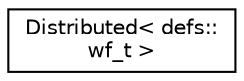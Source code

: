digraph "Graphical Class Hierarchy"
{
  edge [fontname="Helvetica",fontsize="10",labelfontname="Helvetica",labelfontsize="10"];
  node [fontname="Helvetica",fontsize="10",shape=record];
  rankdir="LR";
  Node1 [label="Distributed\< defs::\lwf_t \>",height=0.2,width=0.4,color="black", fillcolor="white", style="filled",URL="$classDistributed.html"];
}
